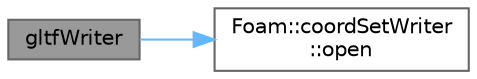 digraph "gltfWriter"
{
 // LATEX_PDF_SIZE
  bgcolor="transparent";
  edge [fontname=Helvetica,fontsize=10,labelfontname=Helvetica,labelfontsize=10];
  node [fontname=Helvetica,fontsize=10,shape=box,height=0.2,width=0.4];
  rankdir="LR";
  Node1 [id="Node000001",label="gltfWriter",height=0.2,width=0.4,color="gray40", fillcolor="grey60", style="filled", fontcolor="black",tooltip=" "];
  Node1 -> Node2 [id="edge1_Node000001_Node000002",color="steelblue1",style="solid",tooltip=" "];
  Node2 [id="Node000002",label="Foam::coordSetWriter\l::open",height=0.2,width=0.4,color="grey40", fillcolor="white", style="filled",URL="$classFoam_1_1coordSetWriter.html#a03a3257e5547e408a49c478f141ffce8",tooltip="TBD: virtual fileName write() = 0;."];
}
